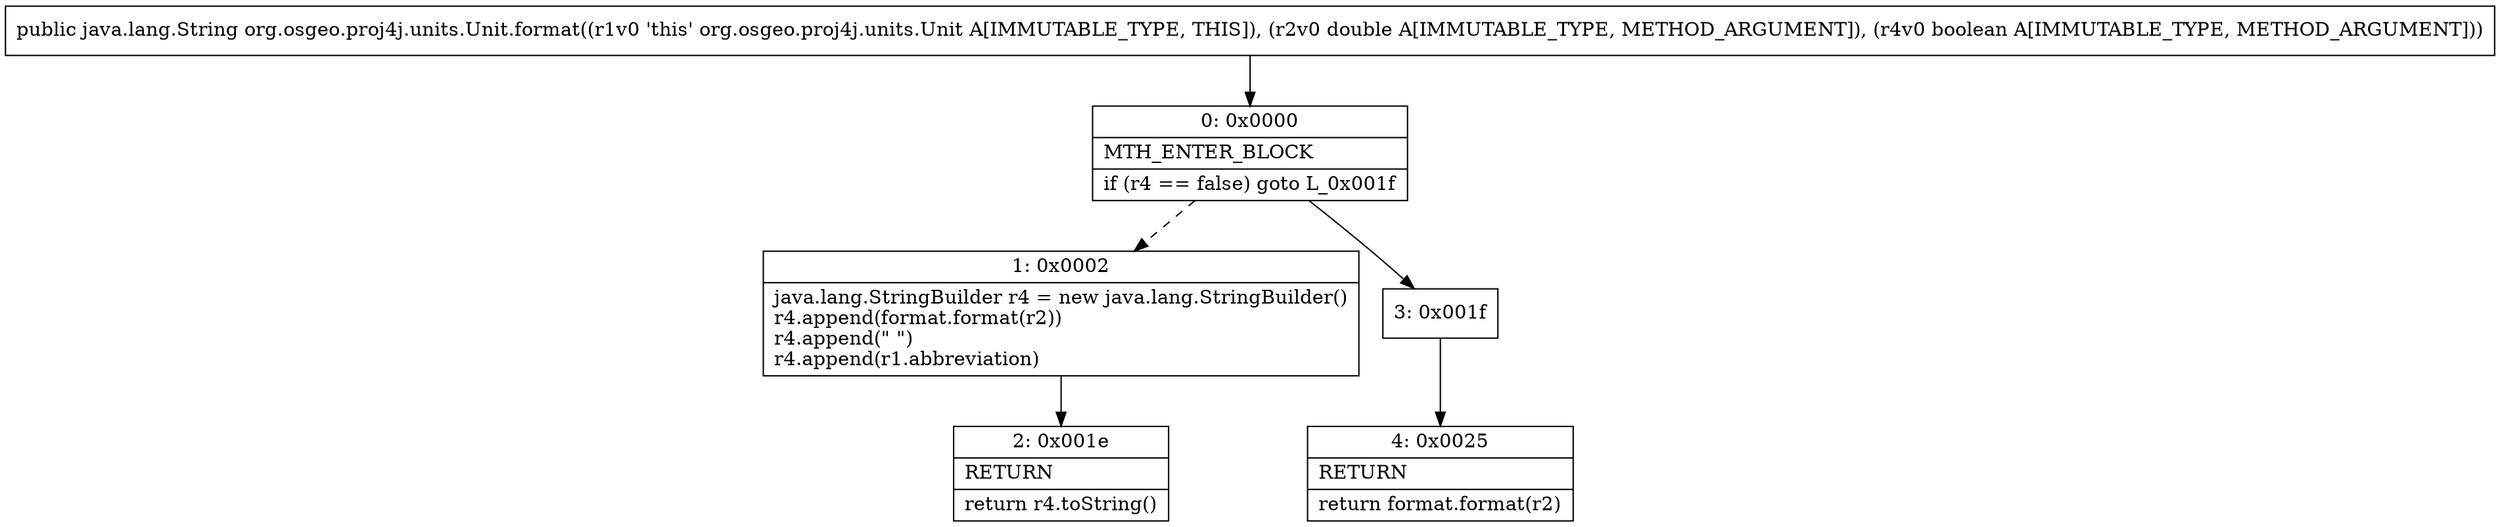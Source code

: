 digraph "CFG fororg.osgeo.proj4j.units.Unit.format(DZ)Ljava\/lang\/String;" {
Node_0 [shape=record,label="{0\:\ 0x0000|MTH_ENTER_BLOCK\l|if (r4 == false) goto L_0x001f\l}"];
Node_1 [shape=record,label="{1\:\ 0x0002|java.lang.StringBuilder r4 = new java.lang.StringBuilder()\lr4.append(format.format(r2))\lr4.append(\" \")\lr4.append(r1.abbreviation)\l}"];
Node_2 [shape=record,label="{2\:\ 0x001e|RETURN\l|return r4.toString()\l}"];
Node_3 [shape=record,label="{3\:\ 0x001f}"];
Node_4 [shape=record,label="{4\:\ 0x0025|RETURN\l|return format.format(r2)\l}"];
MethodNode[shape=record,label="{public java.lang.String org.osgeo.proj4j.units.Unit.format((r1v0 'this' org.osgeo.proj4j.units.Unit A[IMMUTABLE_TYPE, THIS]), (r2v0 double A[IMMUTABLE_TYPE, METHOD_ARGUMENT]), (r4v0 boolean A[IMMUTABLE_TYPE, METHOD_ARGUMENT])) }"];
MethodNode -> Node_0;
Node_0 -> Node_1[style=dashed];
Node_0 -> Node_3;
Node_1 -> Node_2;
Node_3 -> Node_4;
}

